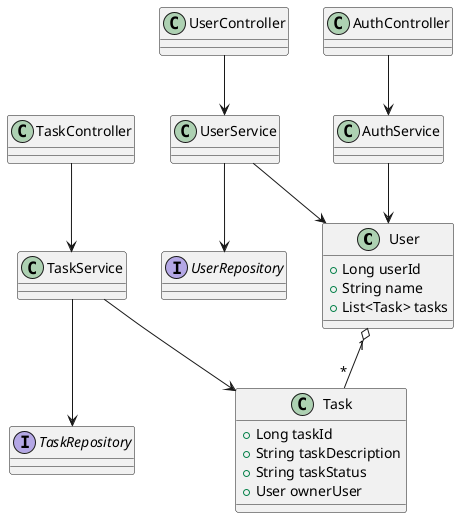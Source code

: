 @startuml
class User {
    + Long userId
    + String name
    + List<Task> tasks
}

class Task {
    + Long taskId
    + String taskDescription
    + String taskStatus
    + User ownerUser
}

interface UserRepository
interface TaskRepository

class UserService
class TaskService
class AuthService

class UserController
class TaskController
class AuthController


User "1" o-- "*" Task

UserController --> UserService
TaskController --> TaskService
AuthController --> AuthService

UserService --> UserRepository
TaskService --> TaskRepository

UserService --> User
TaskService --> Task
AuthService --> User
@enduml
